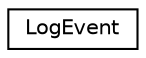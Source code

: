 digraph "Graphical Class Hierarchy"
{
  edge [fontname="Helvetica",fontsize="10",labelfontname="Helvetica",labelfontsize="10"];
  node [fontname="Helvetica",fontsize="10",shape=record];
  rankdir="LR";
  Node0 [label="LogEvent",height=0.2,width=0.4,color="black", fillcolor="white", style="filled",URL="$classLogEvent.html"];
}
